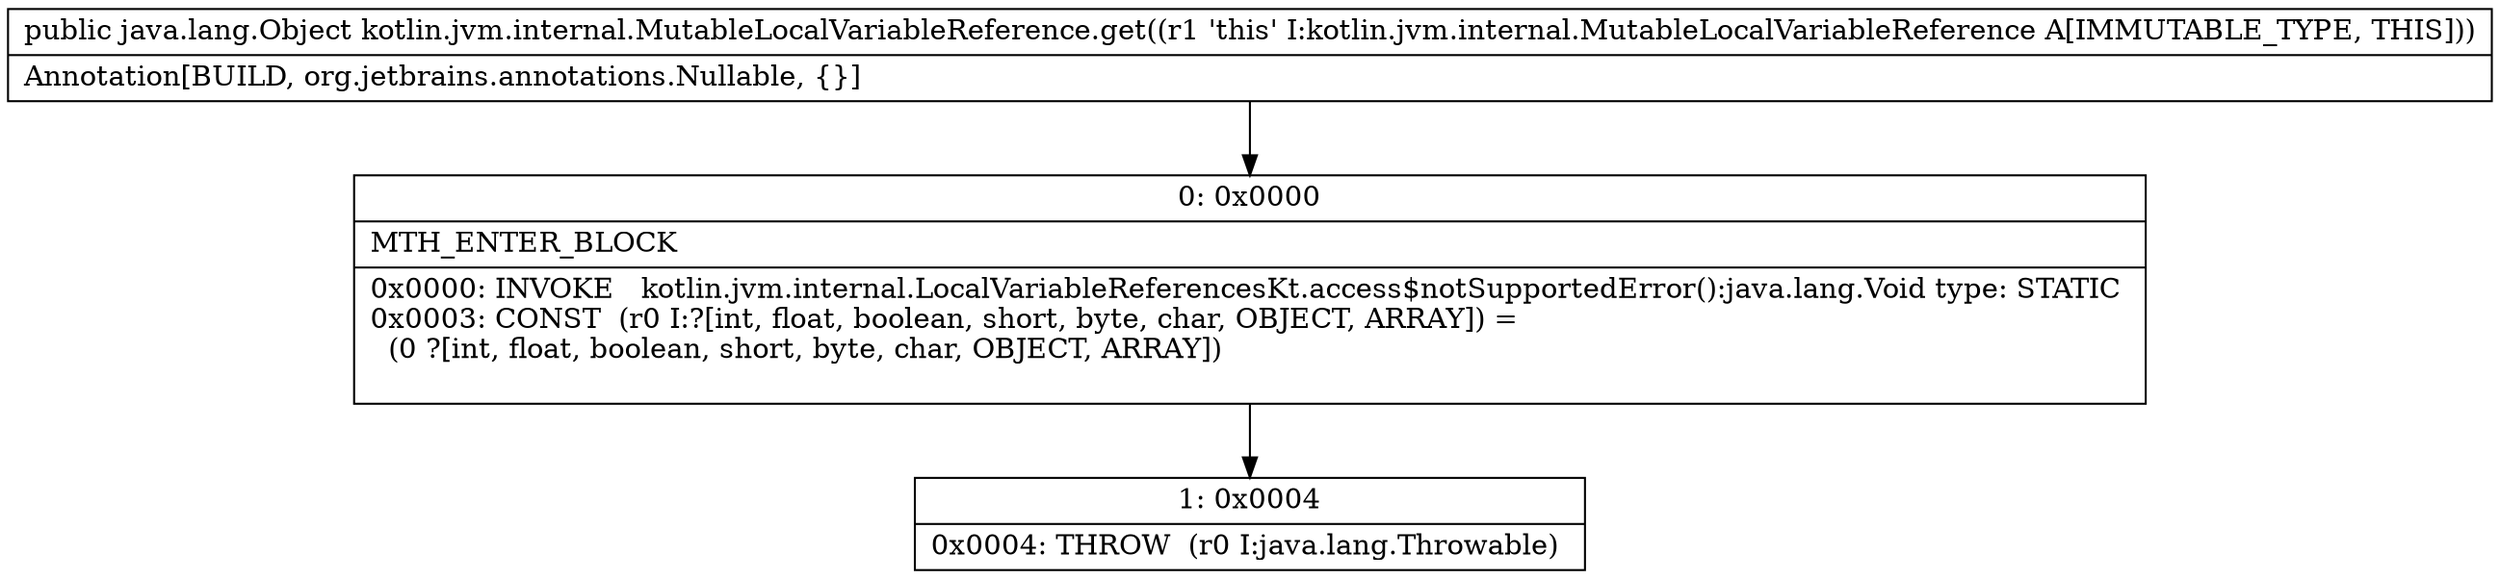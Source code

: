 digraph "CFG forkotlin.jvm.internal.MutableLocalVariableReference.get()Ljava\/lang\/Object;" {
Node_0 [shape=record,label="{0\:\ 0x0000|MTH_ENTER_BLOCK\l|0x0000: INVOKE   kotlin.jvm.internal.LocalVariableReferencesKt.access$notSupportedError():java.lang.Void type: STATIC \l0x0003: CONST  (r0 I:?[int, float, boolean, short, byte, char, OBJECT, ARRAY]) = \l  (0 ?[int, float, boolean, short, byte, char, OBJECT, ARRAY])\l \l}"];
Node_1 [shape=record,label="{1\:\ 0x0004|0x0004: THROW  (r0 I:java.lang.Throwable) \l}"];
MethodNode[shape=record,label="{public java.lang.Object kotlin.jvm.internal.MutableLocalVariableReference.get((r1 'this' I:kotlin.jvm.internal.MutableLocalVariableReference A[IMMUTABLE_TYPE, THIS]))  | Annotation[BUILD, org.jetbrains.annotations.Nullable, \{\}]\l}"];
MethodNode -> Node_0;
Node_0 -> Node_1;
}

